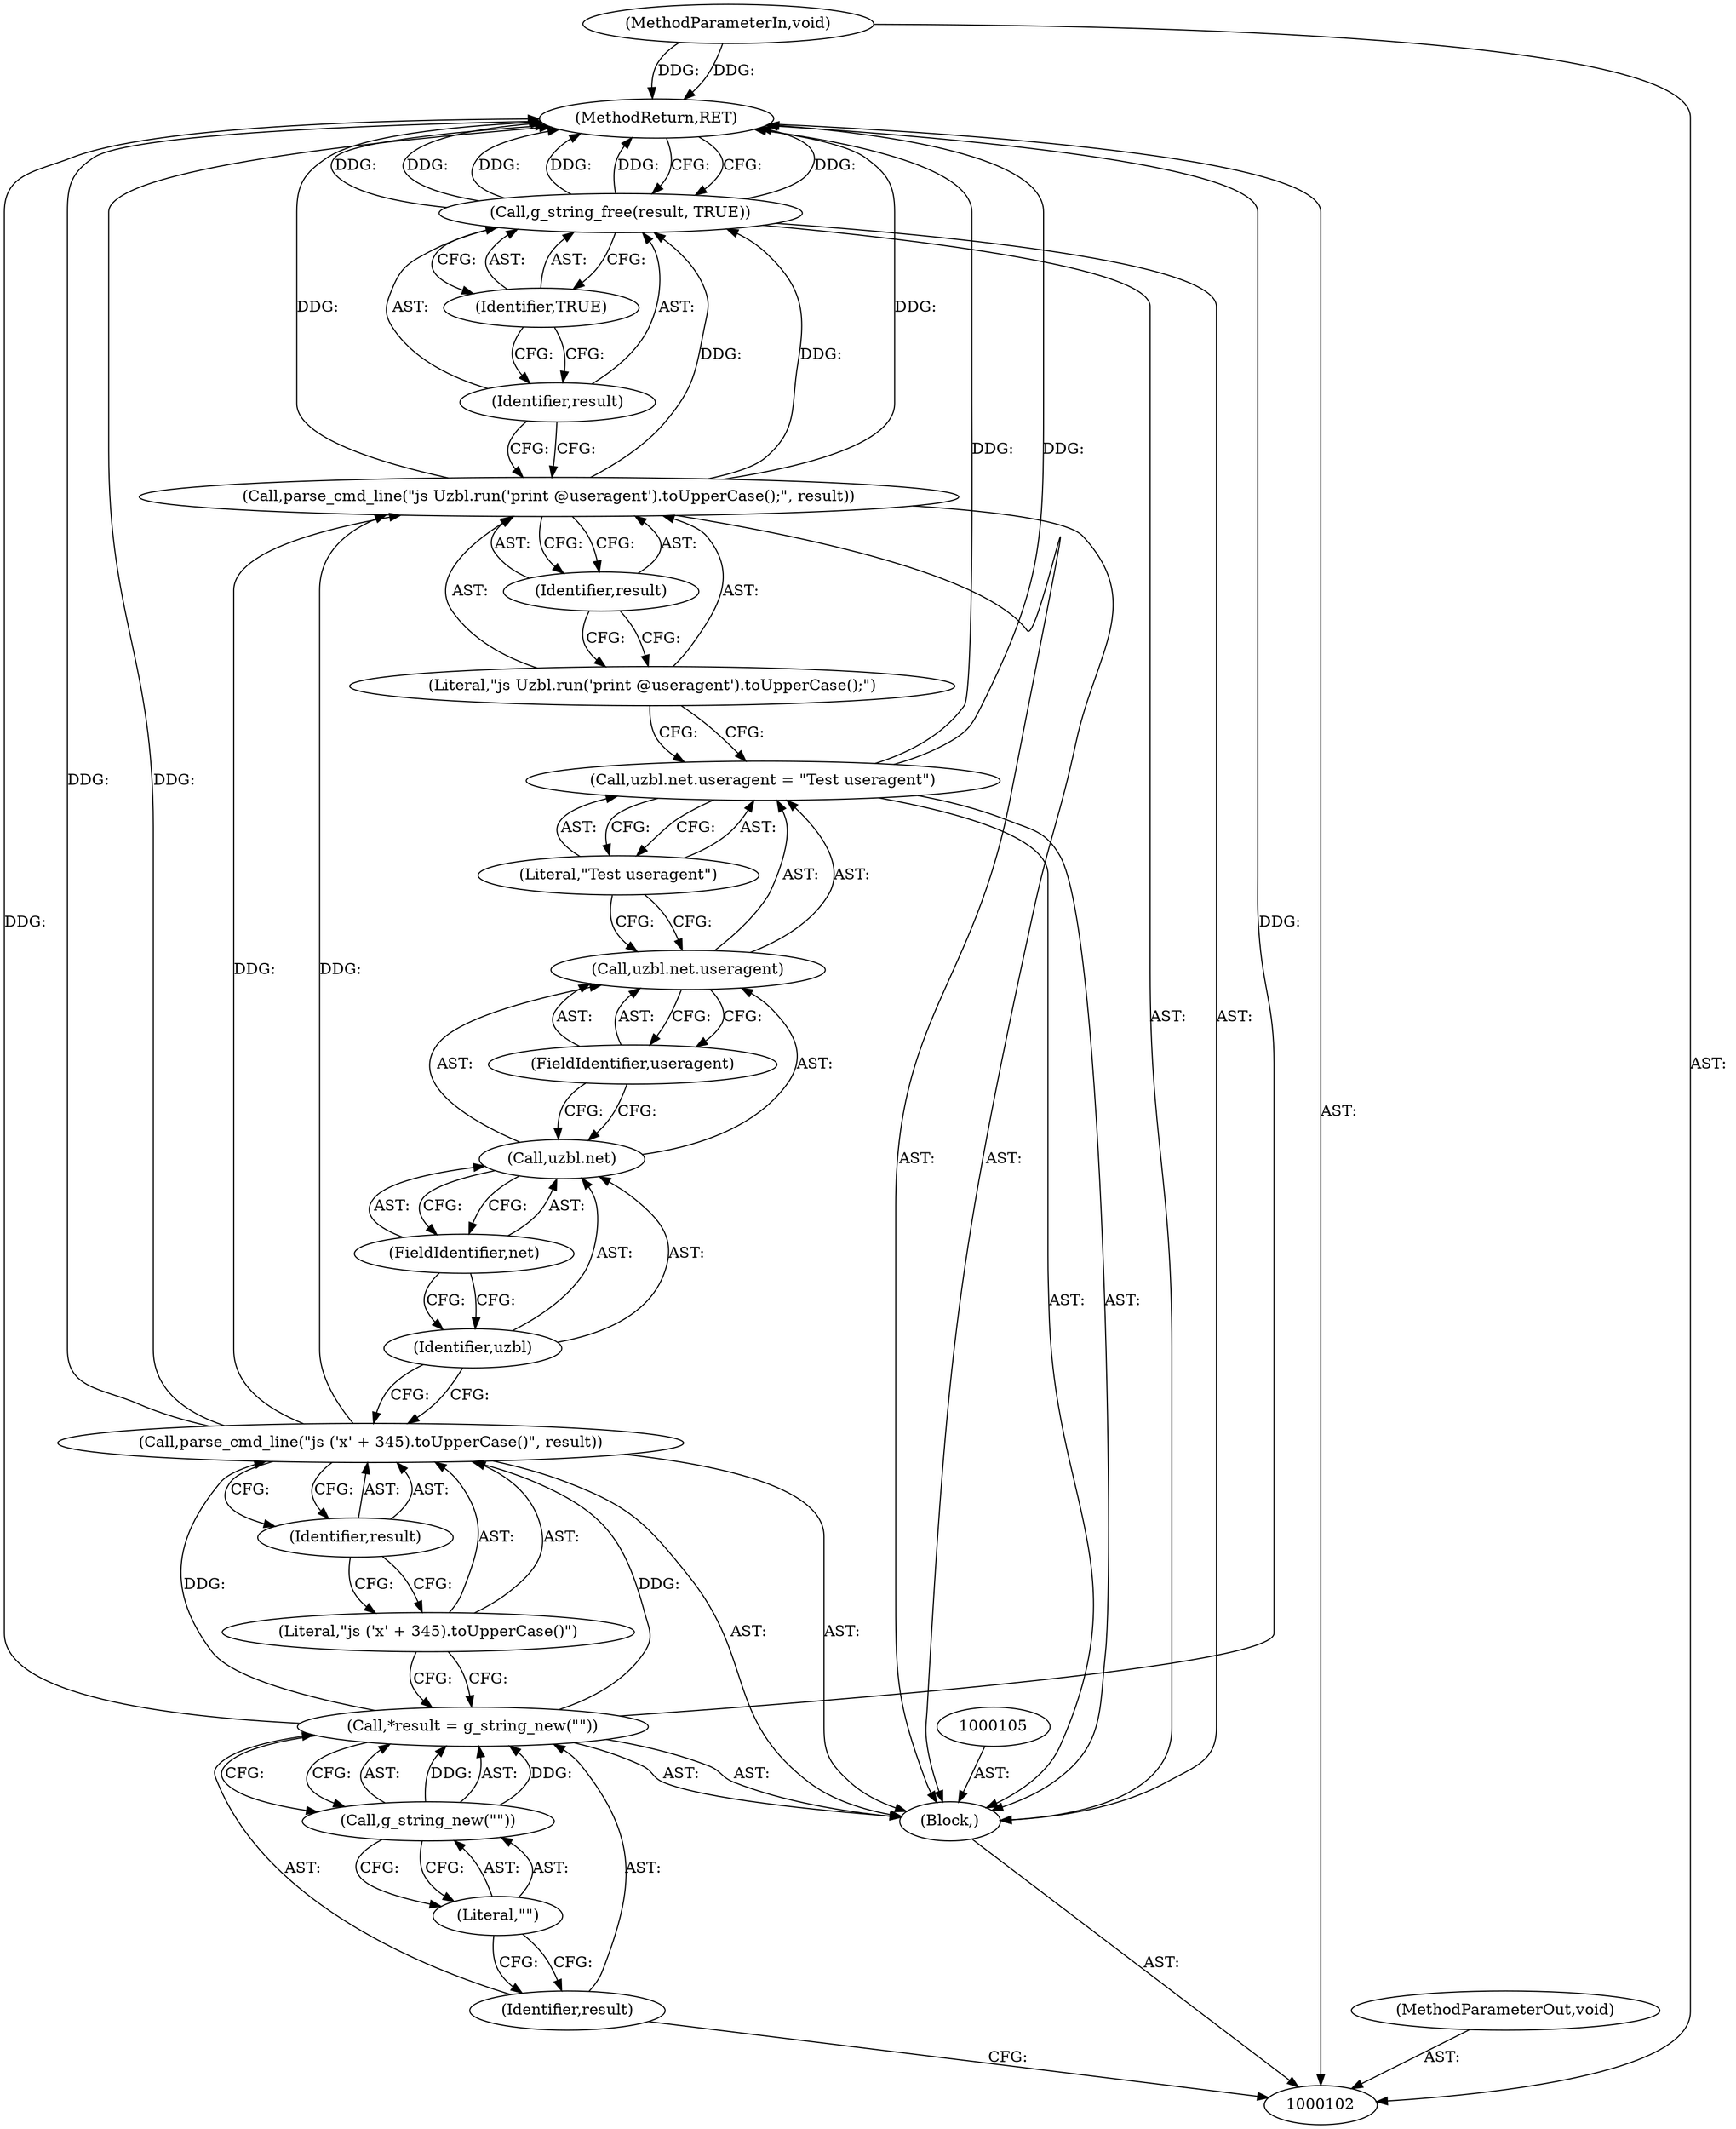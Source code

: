 digraph "1_uzbl_1958b52d41cba96956dc1995660de49525ed1047" {
"1000126" [label="(MethodReturn,RET)"];
"1000104" [label="(Block,)"];
"1000103" [label="(MethodParameterIn,void)"];
"1000157" [label="(MethodParameterOut,void)"];
"1000121" [label="(Literal,\"js Uzbl.run('print @useragent').toUpperCase();\")"];
"1000120" [label="(Call,parse_cmd_line(\"js Uzbl.run('print @useragent').toUpperCase();\", result))"];
"1000122" [label="(Identifier,result)"];
"1000124" [label="(Identifier,result)"];
"1000125" [label="(Identifier,TRUE)"];
"1000123" [label="(Call,g_string_free(result, TRUE))"];
"1000106" [label="(Call,*result = g_string_new(\"\"))"];
"1000107" [label="(Identifier,result)"];
"1000108" [label="(Call,g_string_new(\"\"))"];
"1000109" [label="(Literal,\"\")"];
"1000111" [label="(Literal,\"js ('x' + 345).toUpperCase()\")"];
"1000110" [label="(Call,parse_cmd_line(\"js ('x' + 345).toUpperCase()\", result))"];
"1000112" [label="(Identifier,result)"];
"1000118" [label="(FieldIdentifier,useragent)"];
"1000119" [label="(Literal,\"Test useragent\")"];
"1000113" [label="(Call,uzbl.net.useragent = \"Test useragent\")"];
"1000114" [label="(Call,uzbl.net.useragent)"];
"1000115" [label="(Call,uzbl.net)"];
"1000116" [label="(Identifier,uzbl)"];
"1000117" [label="(FieldIdentifier,net)"];
"1000126" -> "1000102"  [label="AST: "];
"1000126" -> "1000123"  [label="CFG: "];
"1000123" -> "1000126"  [label="DDG: "];
"1000123" -> "1000126"  [label="DDG: "];
"1000123" -> "1000126"  [label="DDG: "];
"1000106" -> "1000126"  [label="DDG: "];
"1000113" -> "1000126"  [label="DDG: "];
"1000103" -> "1000126"  [label="DDG: "];
"1000110" -> "1000126"  [label="DDG: "];
"1000120" -> "1000126"  [label="DDG: "];
"1000104" -> "1000102"  [label="AST: "];
"1000105" -> "1000104"  [label="AST: "];
"1000106" -> "1000104"  [label="AST: "];
"1000110" -> "1000104"  [label="AST: "];
"1000113" -> "1000104"  [label="AST: "];
"1000120" -> "1000104"  [label="AST: "];
"1000123" -> "1000104"  [label="AST: "];
"1000103" -> "1000102"  [label="AST: "];
"1000103" -> "1000126"  [label="DDG: "];
"1000157" -> "1000102"  [label="AST: "];
"1000121" -> "1000120"  [label="AST: "];
"1000121" -> "1000113"  [label="CFG: "];
"1000122" -> "1000121"  [label="CFG: "];
"1000120" -> "1000104"  [label="AST: "];
"1000120" -> "1000122"  [label="CFG: "];
"1000121" -> "1000120"  [label="AST: "];
"1000122" -> "1000120"  [label="AST: "];
"1000124" -> "1000120"  [label="CFG: "];
"1000120" -> "1000126"  [label="DDG: "];
"1000110" -> "1000120"  [label="DDG: "];
"1000120" -> "1000123"  [label="DDG: "];
"1000122" -> "1000120"  [label="AST: "];
"1000122" -> "1000121"  [label="CFG: "];
"1000120" -> "1000122"  [label="CFG: "];
"1000124" -> "1000123"  [label="AST: "];
"1000124" -> "1000120"  [label="CFG: "];
"1000125" -> "1000124"  [label="CFG: "];
"1000125" -> "1000123"  [label="AST: "];
"1000125" -> "1000124"  [label="CFG: "];
"1000123" -> "1000125"  [label="CFG: "];
"1000123" -> "1000104"  [label="AST: "];
"1000123" -> "1000125"  [label="CFG: "];
"1000124" -> "1000123"  [label="AST: "];
"1000125" -> "1000123"  [label="AST: "];
"1000126" -> "1000123"  [label="CFG: "];
"1000123" -> "1000126"  [label="DDG: "];
"1000123" -> "1000126"  [label="DDG: "];
"1000123" -> "1000126"  [label="DDG: "];
"1000120" -> "1000123"  [label="DDG: "];
"1000106" -> "1000104"  [label="AST: "];
"1000106" -> "1000108"  [label="CFG: "];
"1000107" -> "1000106"  [label="AST: "];
"1000108" -> "1000106"  [label="AST: "];
"1000111" -> "1000106"  [label="CFG: "];
"1000106" -> "1000126"  [label="DDG: "];
"1000108" -> "1000106"  [label="DDG: "];
"1000106" -> "1000110"  [label="DDG: "];
"1000107" -> "1000106"  [label="AST: "];
"1000107" -> "1000102"  [label="CFG: "];
"1000109" -> "1000107"  [label="CFG: "];
"1000108" -> "1000106"  [label="AST: "];
"1000108" -> "1000109"  [label="CFG: "];
"1000109" -> "1000108"  [label="AST: "];
"1000106" -> "1000108"  [label="CFG: "];
"1000108" -> "1000106"  [label="DDG: "];
"1000109" -> "1000108"  [label="AST: "];
"1000109" -> "1000107"  [label="CFG: "];
"1000108" -> "1000109"  [label="CFG: "];
"1000111" -> "1000110"  [label="AST: "];
"1000111" -> "1000106"  [label="CFG: "];
"1000112" -> "1000111"  [label="CFG: "];
"1000110" -> "1000104"  [label="AST: "];
"1000110" -> "1000112"  [label="CFG: "];
"1000111" -> "1000110"  [label="AST: "];
"1000112" -> "1000110"  [label="AST: "];
"1000116" -> "1000110"  [label="CFG: "];
"1000110" -> "1000126"  [label="DDG: "];
"1000106" -> "1000110"  [label="DDG: "];
"1000110" -> "1000120"  [label="DDG: "];
"1000112" -> "1000110"  [label="AST: "];
"1000112" -> "1000111"  [label="CFG: "];
"1000110" -> "1000112"  [label="CFG: "];
"1000118" -> "1000114"  [label="AST: "];
"1000118" -> "1000115"  [label="CFG: "];
"1000114" -> "1000118"  [label="CFG: "];
"1000119" -> "1000113"  [label="AST: "];
"1000119" -> "1000114"  [label="CFG: "];
"1000113" -> "1000119"  [label="CFG: "];
"1000113" -> "1000104"  [label="AST: "];
"1000113" -> "1000119"  [label="CFG: "];
"1000114" -> "1000113"  [label="AST: "];
"1000119" -> "1000113"  [label="AST: "];
"1000121" -> "1000113"  [label="CFG: "];
"1000113" -> "1000126"  [label="DDG: "];
"1000114" -> "1000113"  [label="AST: "];
"1000114" -> "1000118"  [label="CFG: "];
"1000115" -> "1000114"  [label="AST: "];
"1000118" -> "1000114"  [label="AST: "];
"1000119" -> "1000114"  [label="CFG: "];
"1000115" -> "1000114"  [label="AST: "];
"1000115" -> "1000117"  [label="CFG: "];
"1000116" -> "1000115"  [label="AST: "];
"1000117" -> "1000115"  [label="AST: "];
"1000118" -> "1000115"  [label="CFG: "];
"1000116" -> "1000115"  [label="AST: "];
"1000116" -> "1000110"  [label="CFG: "];
"1000117" -> "1000116"  [label="CFG: "];
"1000117" -> "1000115"  [label="AST: "];
"1000117" -> "1000116"  [label="CFG: "];
"1000115" -> "1000117"  [label="CFG: "];
}
